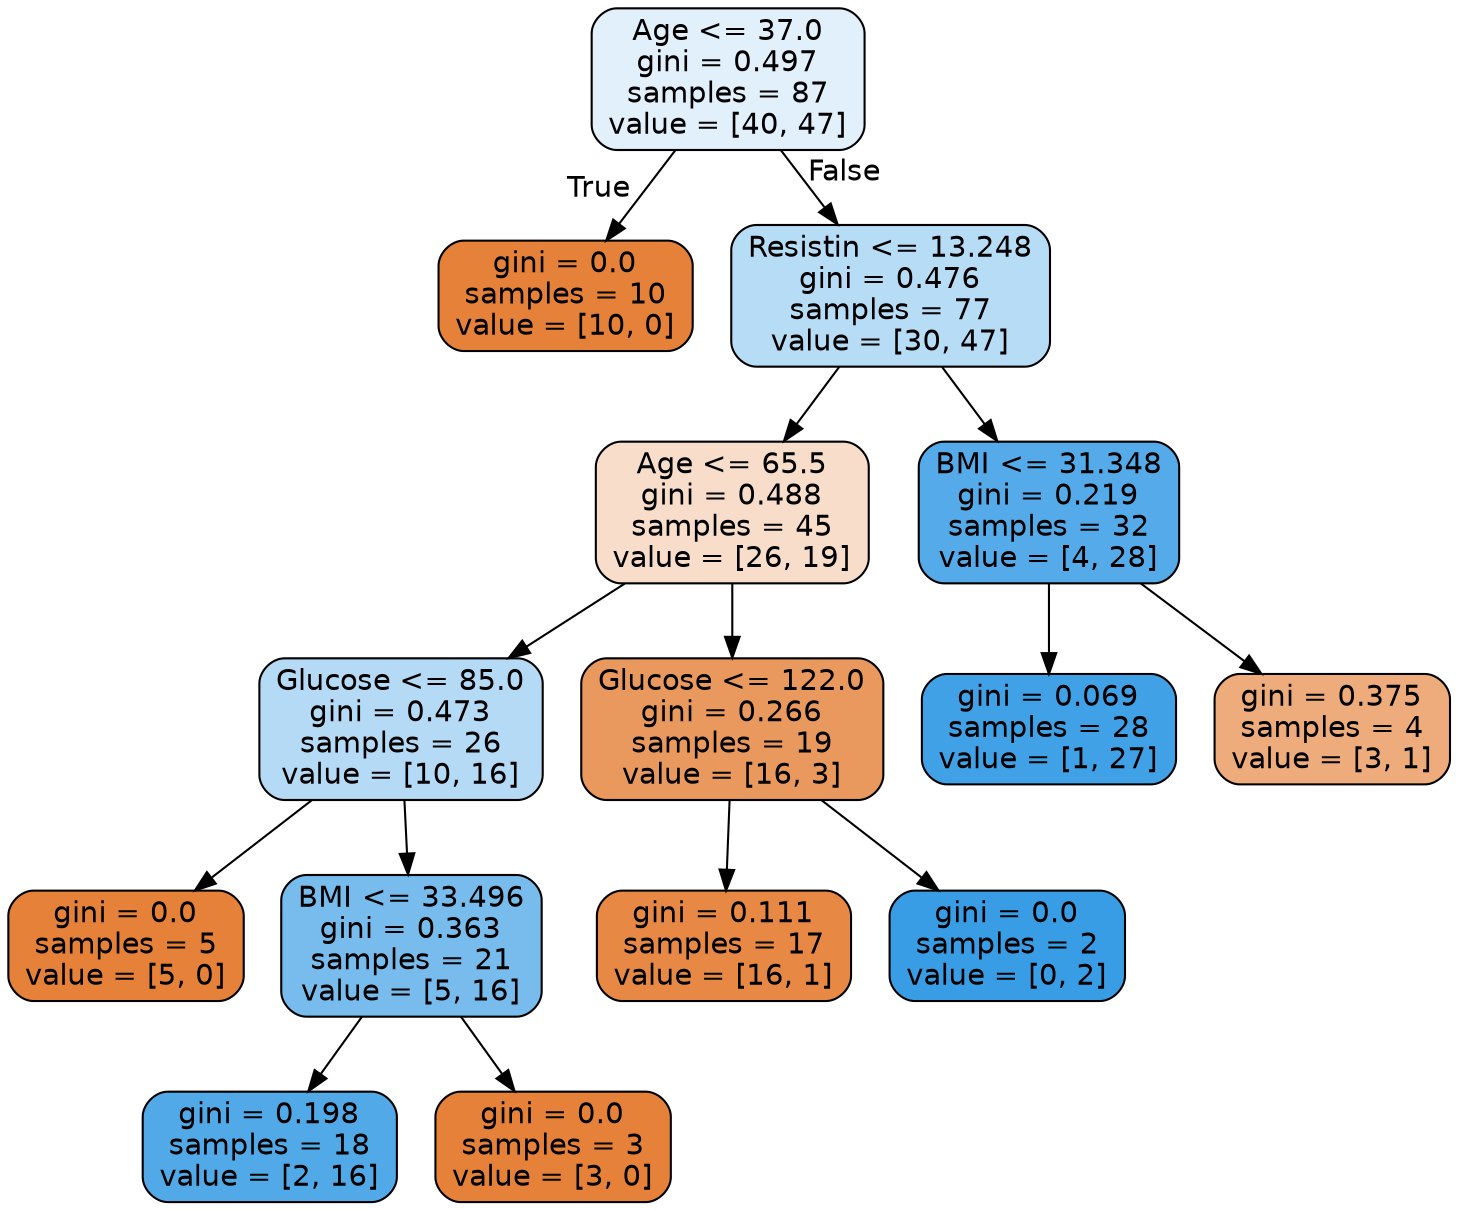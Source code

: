 digraph Tree {
node [shape=box, style="filled, rounded", color="black", fontname="helvetica"] ;
edge [fontname="helvetica"] ;
0 [label="Age <= 37.0\ngini = 0.497\nsamples = 87\nvalue = [40, 47]", fillcolor="#e2f0fb"] ;
1 [label="gini = 0.0\nsamples = 10\nvalue = [10, 0]", fillcolor="#e58139"] ;
0 -> 1 [labeldistance=2.5, labelangle=45, headlabel="True"] ;
2 [label="Resistin <= 13.248\ngini = 0.476\nsamples = 77\nvalue = [30, 47]", fillcolor="#b7dcf6"] ;
0 -> 2 [labeldistance=2.5, labelangle=-45, headlabel="False"] ;
3 [label="Age <= 65.5\ngini = 0.488\nsamples = 45\nvalue = [26, 19]", fillcolor="#f8ddca"] ;
2 -> 3 ;
4 [label="Glucose <= 85.0\ngini = 0.473\nsamples = 26\nvalue = [10, 16]", fillcolor="#b5daf5"] ;
3 -> 4 ;
5 [label="gini = 0.0\nsamples = 5\nvalue = [5, 0]", fillcolor="#e58139"] ;
4 -> 5 ;
6 [label="BMI <= 33.496\ngini = 0.363\nsamples = 21\nvalue = [5, 16]", fillcolor="#77bced"] ;
4 -> 6 ;
7 [label="gini = 0.198\nsamples = 18\nvalue = [2, 16]", fillcolor="#52a9e8"] ;
6 -> 7 ;
8 [label="gini = 0.0\nsamples = 3\nvalue = [3, 0]", fillcolor="#e58139"] ;
6 -> 8 ;
9 [label="Glucose <= 122.0\ngini = 0.266\nsamples = 19\nvalue = [16, 3]", fillcolor="#ea995e"] ;
3 -> 9 ;
10 [label="gini = 0.111\nsamples = 17\nvalue = [16, 1]", fillcolor="#e78945"] ;
9 -> 10 ;
11 [label="gini = 0.0\nsamples = 2\nvalue = [0, 2]", fillcolor="#399de5"] ;
9 -> 11 ;
12 [label="BMI <= 31.348\ngini = 0.219\nsamples = 32\nvalue = [4, 28]", fillcolor="#55abe9"] ;
2 -> 12 ;
13 [label="gini = 0.069\nsamples = 28\nvalue = [1, 27]", fillcolor="#40a1e6"] ;
12 -> 13 ;
14 [label="gini = 0.375\nsamples = 4\nvalue = [3, 1]", fillcolor="#eeab7b"] ;
12 -> 14 ;
}